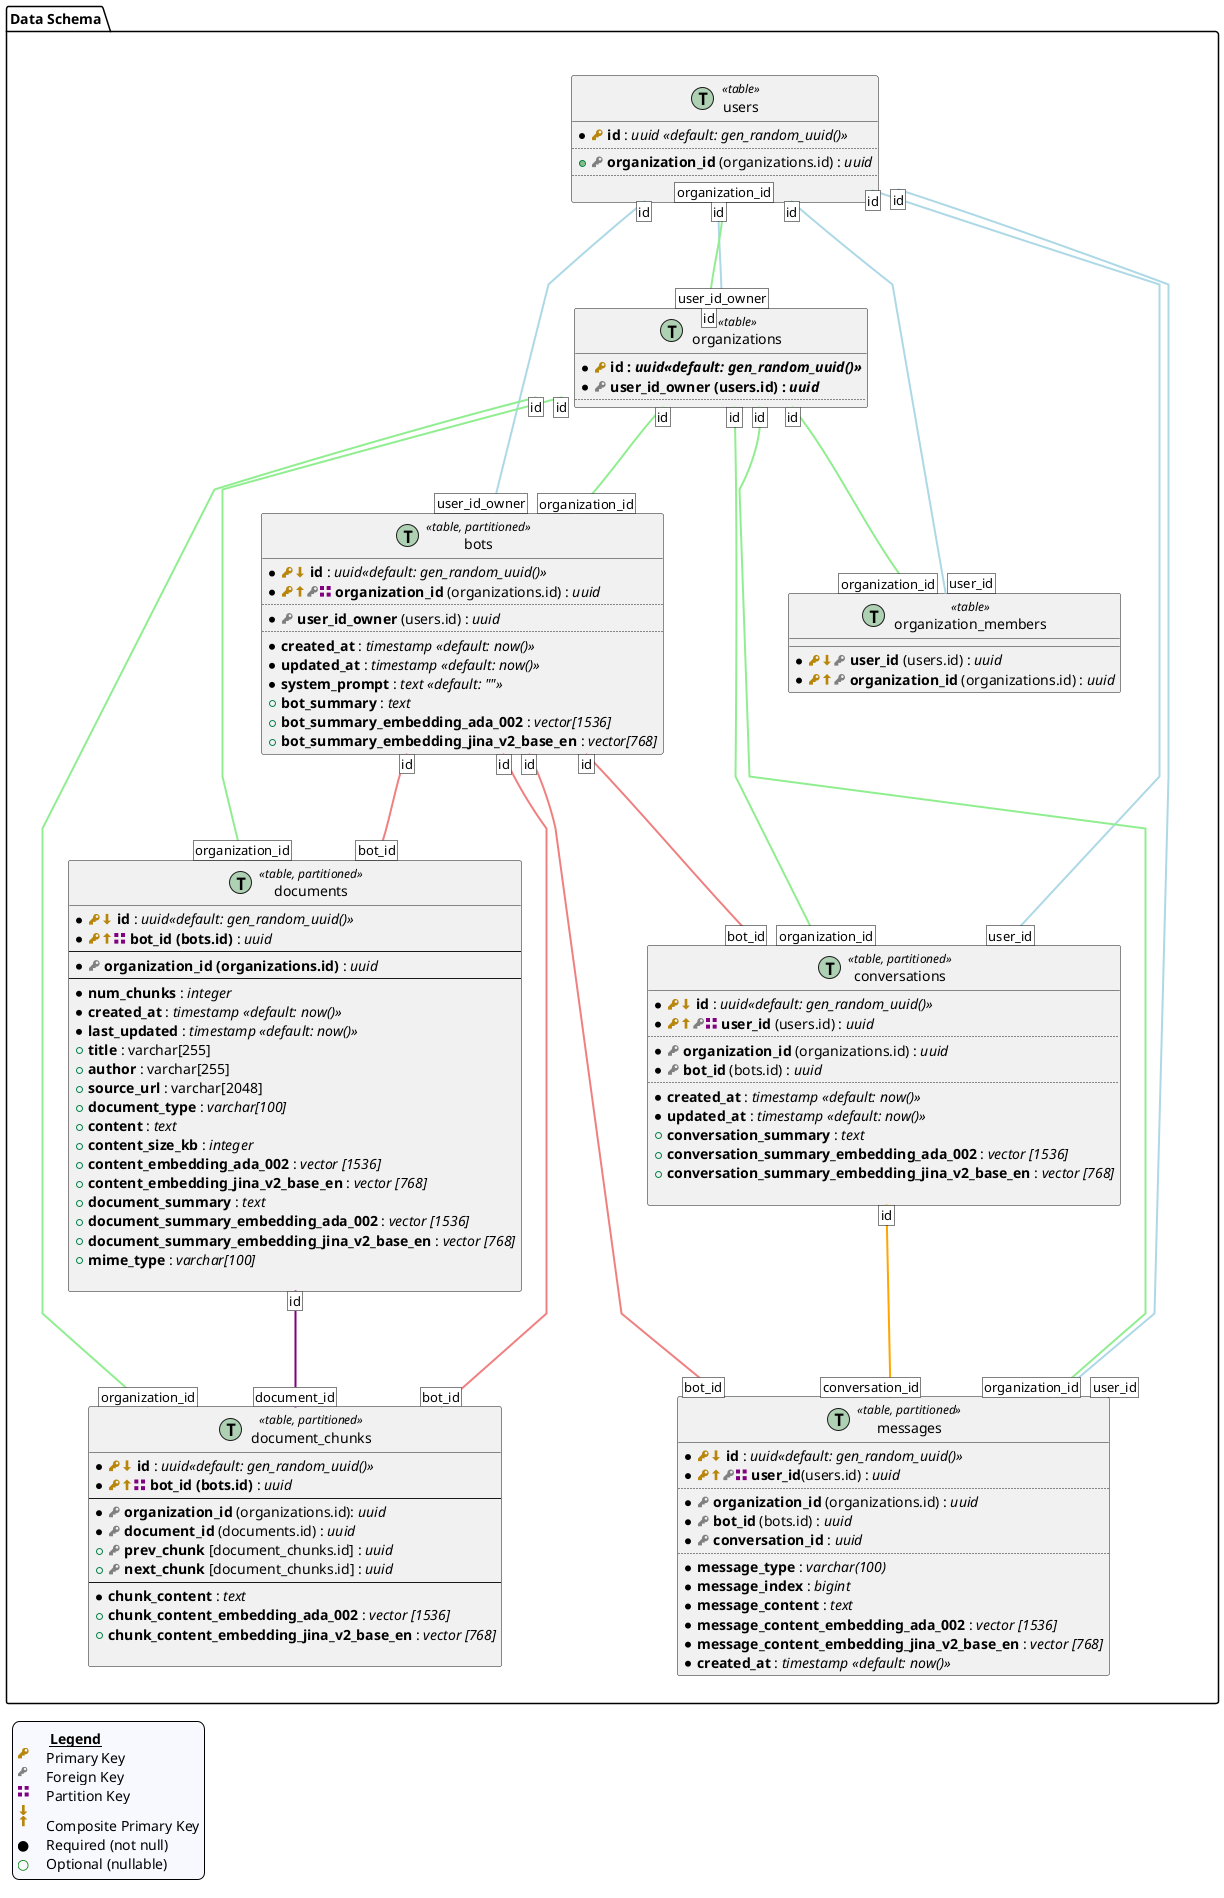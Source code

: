 @startuml main
skinparam groupInheritance 2
skinparam linetype polyline

!procedure $init_legend()
skinparam legend {
    backgroundColor #GhostWhite
    entrySeparator #GhostWhite
}
legend left
<#GhostWhite,#GhostWhite>|        |= __Legend__ |
|<size:16><color:DarkGoldenRod><&key></color></size>|Primary Key|
|<color:Gray><&key></color>|Foreign Key|
|<size:16><color:Purple><&grid-two-up></color></size>|Partition Key|
|<size:16><color:DarkGoldenRod><&arrow-thick-bottom>||
|<size:16><color:DarkGoldenRod><&arrow-thick-top>|Composite Primary Key|
|●|Required (not null)|
|<color:Green>○|Optional (nullable)|
endlegend
!endprocedure
$init_legend()

namespace "Data Schema" as data_schema {
    together {
        !procedure $init_users()
        entity users << (T,#ADD1B2) table >> {
            *<size:16><color:DarkGoldenRod><&key></color></size> <b>id</b> : <i>uuid <<default: gen_random_uuid()>></i>
            ..
            +<size:16><color:Gray><&key></color></size> <b>organization_id</b> (organizations.id) : <i>uuid</i>
            ..

        }
        !endprocedure
        $init_users()

        !procedure $init_organizations()
        entity organizations << (T,#ADD1B2) table >> {
            *<size:16><color:DarkGoldenRod><&key></color></size> <b>id : <i>uuid<<default: gen_random_uuid()>></i>
            *<size:16><color:Gray><&key></color></size> <b>user_id_owner (users.id) : <i>uuid</i>
            ..
        }
        !endprocedure
        $init_organizations()
    }

    !procedure $init_organization_members()
    entity organization_members << (T,#ADD1B2) table >> {
        *<size:16><color:DarkGoldenRod><&key></color></size><size:16><color:DarkGoldenRod><&arrow-thick-bottom></color></size><size:16><color:Gray><&key></color></size> <b>user_id</b> (users.id) : <i>uuid</i>
        *<size:16><color:DarkGoldenRod><&key></color></size><size:16><color:DarkGoldenRod><&arrow-thick-top></color></size><size:16><color:Gray><&key></color></size> <b>organization_id</b> (organizations.id) : <i>uuid</i>
    }
    !endprocedure
    $init_organization_members()

    !procedure $init_bots()
    entity bots << (T,#ADD1B2) table, partitioned >> {
        *<size:16><color:DarkGoldenRod><&key></color></size><size:16><color:DarkGoldenRod><&arrow-thick-bottom></color></size> <b>id</b> : <i>uuid<<default: gen_random_uuid()>></i>
        *<size:16><color:DarkGoldenRod><&key></color></size><size:16><color:DarkGoldenRod><&arrow-thick-top></color></size><size:16><color:Gray><&key></color></size><size:16><color:Purple><&grid-two-up></color></size> <b>organization_id</b> (organizations.id) : <i>uuid</i>
        ..
        *<size:16><color:Gray><&key></color></size> <b>user_id_owner</b> (users.id) : <i>uuid</i>
        ..
        *<b>created_at</b> : <i>timestamp <<default: now()>></i>
        *<b>updated_at</b> : <i>timestamp <<default: now()>></i>
        *<b>system_prompt</b> : <i>text <<default: "">></i>
        +<b>bot_summary</b> : <i>text</i>
        +<b>bot_summary_embedding_ada_002</b> : <i>vector[1536]</i>
        +<b>bot_summary_embedding_jina_v2_base_en</b> : <i>vector[768]</i>
    }
    !endprocedure
    $init_bots()

    together {
        !procedure $init_conversations()
        entity conversations << (T,#ADD1B2) table, partitioned >> {
            *<size:16><color:DarkGoldenRod><&key></color></size><size:16><color:DarkGoldenRod><&arrow-thick-bottom></color></size> <b>id</b> : <i>uuid<<default: gen_random_uuid()>></i>
            *<size:16><color:DarkGoldenRod><&key></color></size><size:16><color:DarkGoldenRod><&arrow-thick-top></color></size><size:16><color:Gray><&key></color></size><size:16><color:Purple><&grid-two-up></color></size> <b>user_id</b> (users.id) : <i>uuid</i>
            ..
            *<size:16><color:Gray><&key></color></size> <b>organization_id</b> (organizations.id) : <i>uuid</i>
            *<size:16><color:Gray><&key></color></size> <b>bot_id</b> (bots.id) : <i>uuid</i>
            ..
            *<b>created_at</b> : <i>timestamp <<default: now()>></i>
            *<b>updated_at</b> : <i>timestamp <<default: now()>></i>
            +<b>conversation_summary</b> : <i>text</i>
            +<b>conversation_summary_embedding_ada_002</b> : <i>vector [1536]</i>
            +<b>conversation_summary_embedding_jina_v2_base_en</b> : <i>vector [768]</i>

        }
        !endprocedure
        $init_conversations()

        !procedure $init_messages()
        entity messages << (T,#ADD1B2) table, partitioned >> {
            *<size:16><color:DarkGoldenRod><&key></color></size><size:16><color:DarkGoldenRod><&arrow-thick-bottom></color></size> <b>id</b> : <i>uuid<<default: gen_random_uuid()>></i>
            *<size:16><color:DarkGoldenRod><&key></color></size><size:16><color:DarkGoldenRod><&arrow-thick-top></color></size><size:16><color:Gray><&key></color></size><size:16><color:Purple><&grid-two-up></color></size> <b>user_id</b>(users.id) : <i>uuid</i>
            ..
            *<size:16><color:Gray><&key></color></size> <b>organization_id</b> (organizations.id) : <i>uuid</i>
            *<size:16><color:Gray><&key></color></size> <b>bot_id</b> (bots.id) : <i>uuid</i>
            *<size:16><color:Gray><&key></color></size> <b>conversation_id</b> : <i>uuid</i>
            ..
            *<b>message_type</b> : <i>varchar(100)</i>
            *<b>message_index</b> : <i>bigint</i>
            *<b>message_content</b> : <i>text</i>
            *<b>message_content_embedding_ada_002</b> : <i>vector [1536]</i>
            *<b>message_content_embedding_jina_v2_base_en</b> : <i>vector [768]</i>
            *<b>created_at</b> : <i>timestamp <<default: now()>></i>
        }
        !endprocedure
        $init_messages()
    }


    together {
        !procedure $init_documents()
        entity documents << (T,#ADD1B2) table, partitioned >> {
            *<size:16><color:DarkGoldenRod><&key></color></size><size:16><color:DarkGoldenRod><&arrow-thick-bottom></color></size> <b>id</b> : <i>uuid<<default: gen_random_uuid()>></i>
            *<size:16><color:DarkGoldenRod><&key></color></size><size:16><color:DarkGoldenRod><&arrow-thick-top></color></size><size:16><color:Purple><&grid-two-up></color></size> <b>bot_id (bots.id)</b> : <i>uuid</i>
            --
            *<size:16><color:Gray><&key></color></size> <b>organization_id (organizations.id)</b> : <i>uuid</i>
            --
            *<b>num_chunks</b> : <i>integer</i>
            *<b>created_at</b> : <i>timestamp <<default: now()>></i>
            *<b>last_updated</b> : <i>timestamp <<default: now()>></i>
            +<b>title</b> : varchar[255]
            +<b>author</b> : varchar[255]
            +<b>source_url</b> : varchar[2048]
            +<b>document_type</b> : <i>varchar[100]</i>
            +<b>content</b> : <i>text</i>
            +<b>content_size_kb</b> : <i>integer</i>
            +<b>content_embedding_ada_002</b> : <i>vector [1536]</i>
            +<b>content_embedding_jina_v2_base_en</b> : <i>vector [768]</i>
            +<b>document_summary</b> : <i>text</i>
            +<b>document_summary_embedding_ada_002</b> : <i>vector [1536]</i>
            +<b>document_summary_embedding_jina_v2_base_en</b> : <i>vector [768]</i>
            +<b>mime_type</b> : <i>varchar[100]</i>

        }
        !endprocedure
        $init_documents()

        !procedure $init_document_chunks()
        entity document_chunks << (T,#ADD1B2) table, partitioned >> {
            *<size:16><color:DarkGoldenRod><&key></color></size><size:16><color:DarkGoldenRod><&arrow-thick-bottom></color></size> <b>id</b> : <i>uuid<<default: gen_random_uuid()>></i>
            *<size:16><color:DarkGoldenRod><&key></color></size><size:16><color:DarkGoldenRod><&arrow-thick-top></color></size><size:16><color:Purple><&grid-two-up></color></size> <b>bot_id (bots.id)</b> : <i>uuid</i>
            --
            *<size:16><color:Gray><&key></color></size> <b>organization_id</b> (organizations.id): <i>uuid</i>
            *<size:16><color:Gray><&key></color></size> <b>document_id</b> (documents.id) : <i>uuid</i>
            +<size:16><color:Gray><&key></color></size> <b>prev_chunk</b> [document_chunks.id] : <i>uuid</i>
            +<size:16><color:Gray><&key></color></size> <b>next_chunk</b> [document_chunks.id] : <i>uuid</i>
            --
            *<b>chunk_content</b> : <i>text</i>
            +<b>chunk_content_embedding_ada_002</b> : <i>vector [1536]</i>
            +<b>chunk_content_embedding_jina_v2_base_en</b> : <i>vector [768]</i>

        }
        !endprocedure
        $init_document_chunks()
    }


    users [id] -[bold,#LightBlue]- [user_id_owner] organizations
    users [id] -[bold,#LightBlue]- [user_id_owner] bots
    users [id] -[bold,#LightBlue]- [user_id] organization_members
    users [id] -[bold,#LightBlue]- [user_id] conversations
    users [id] -[bold,#LightBlue]- [user_id] messages
    organizations [id] -[bold,#LightGreen]- [organization_id] users
    organizations [id] -[bold,#LightGreen]- [organization_id] organization_members
    organizations [id] -[bold,#LightGreen]- [organization_id] bots
    organizations [id] -[bold,#LightGreen]- [organization_id] conversations
    organizations [id] -[bold,#LightGreen]- [organization_id] messages
    organizations [id] -[bold,#LightGreen]- [organization_id] documents
    organizations [id] -[bold,#LightGreen]- [organization_id] document_chunks
    bots [id] -[bold,#LightCoral]- [bot_id] conversations
    bots [id] -[bold,#LightCoral]- [bot_id] messages
    bots [id] -[bold,#LightCoral]- [bot_id] documents
    bots [id] -[bold,#LightCoral]- [bot_id] document_chunks
    documents [id] -[bold,#Purple]- [document_id] document_chunks
    conversations [id] -[bold,#Orange]- [conversation_id] messages
}

' namespace database_functions {
' }

newpage
$init_legend()
$init_users()
users [id] -[bold,#LightBlue]- [user_id_owner] organizations
users [id] -[bold,#LightBlue]- [user_id_owner] bots
users [id] -[bold,#LightBlue]- [user_id] organization_members
users [id] -[bold,#LightBlue]- [user_id] conversations
users [id] -[bold,#LightBlue]- [user_id] messages
organizations [id] -[bold,#LightGreen]- [organization_id] users

newpage
$init_legend()
$init_organizations()
users [id] -[bold,#LightBlue]- [user_id_owner] organizations
organizations [id] -[bold,#LightGreen]- [organization_id] users
organizations [id] -[bold,#LightGreen]- [organization_id] organization_members
organizations [id] -[bold,#LightGreen]- [organization_id] bots
organizations [id] -[bold,#LightGreen]- [organization_id] conversations
organizations [id] -[bold,#LightGreen]- [organization_id] messages
organizations [id] -[bold,#LightGreen]- [organization_id] documents
organizations [id] -[bold,#LightGreen]- [organization_id] document_chunks

newpage
$init_legend()
$init_organization_members()
users [id] -[bold,#LightBlue]- [user_id] organization_members
organizations [id] -[bold,#LightGreen]- [organization_id] organization_members

newpage
$init_legend()
$init_bots()
users [id] -[bold,#LightBlue]- [user_id_owner] bots
organizations [id] -[bold,#LightGreen]- [organization_id] bots
bots [id] -[bold,#LightCoral]- [bot_id] conversations
bots [id] -[bold,#LightCoral]- [bot_id] messages
bots [id] -[bold,#LightCoral]- [bot_id] documents
bots [id] -[bold,#LightCoral]- [bot_id] document_chunks

newpage
$init_legend()
$init_documents()
organizations [id] -[bold,#LightGreen]- [organization_id] documents
bots [id] -[bold,#LightCoral]- [bot_id] documents
documents [id] -[bold,#Purple]- [document_id] document_chunks

newpage
$init_legend()
$init_document_chunks()
organizations [id] -[bold,#LightGreen]- [organization_id] document_chunks
bots [id] -[bold,#LightCoral]- [bot_id] document_chunks
documents [id] -[bold,#Purple]- [document_id] document_chunks

newpage
$init_legend()
$init_conversations()
users [id] -[bold,#LightBlue]- [user_id] conversations
organizations [id] -[bold,#LightGreen]- [organization_id] conversations
bots [id] -[bold,#LightCoral]- [bot_id] conversations
conversations [id] -[bold,#Orange]- [conversation_id] messages

newpage
$init_legend()
$init_messages()
users [id] -[bold,#LightBlue]- [user_id] messages
organizations [id] -[bold,#LightGreen]- [organization_id] messages
bots [id] -[bold,#LightCoral]- [bot_id] messages
conversations [id] -[bold,#Orange]- [conversation_id] messages

@enduml